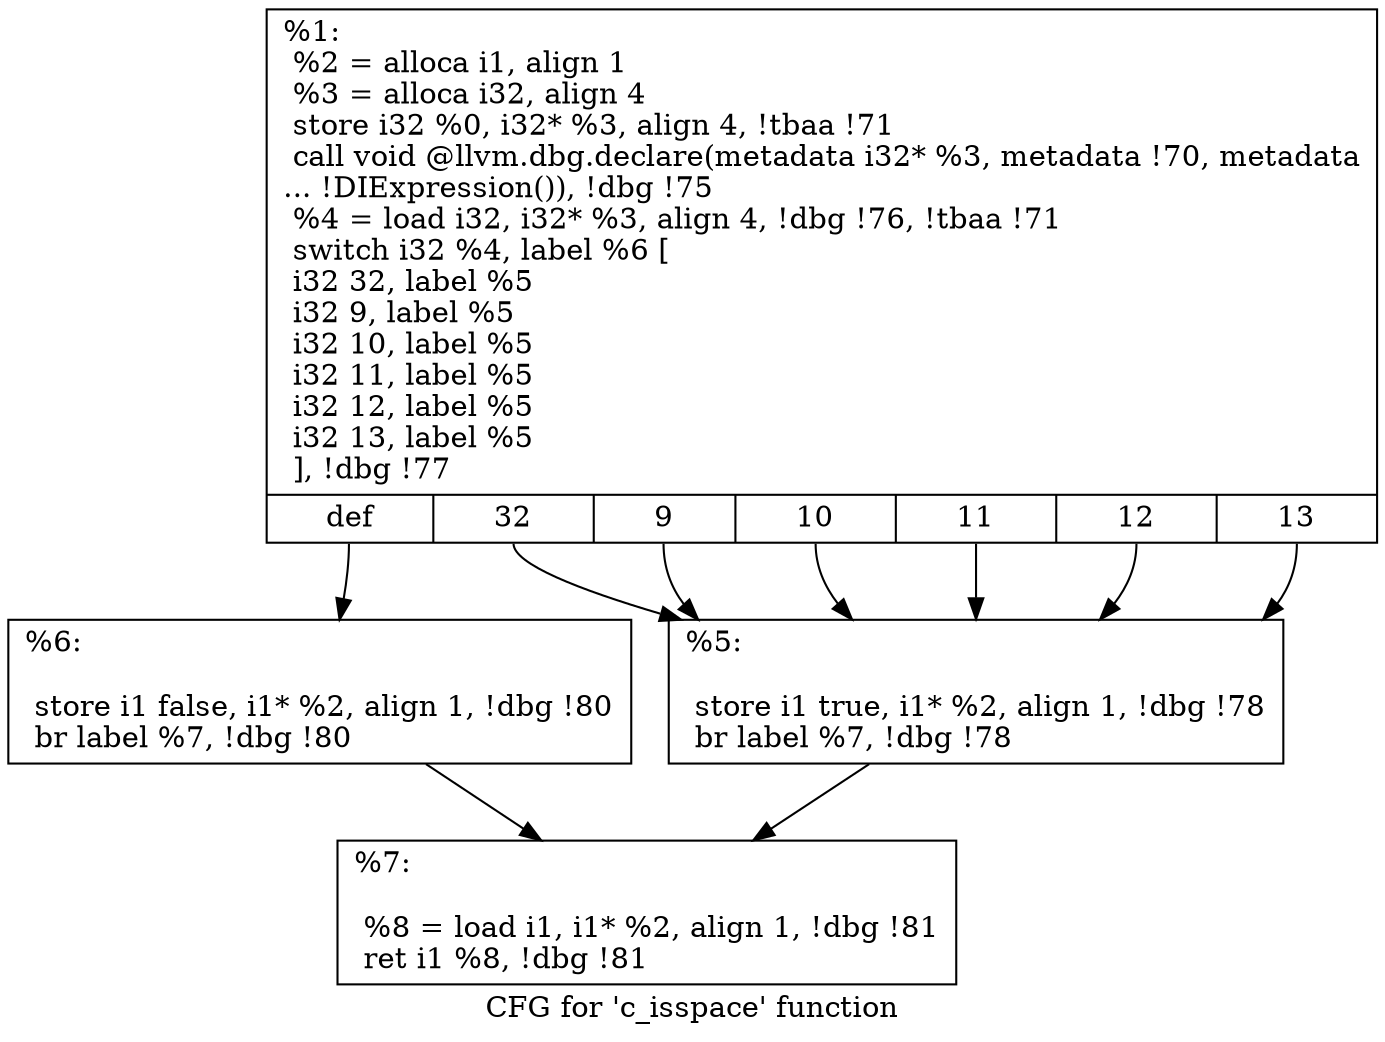digraph "CFG for 'c_isspace' function" {
	label="CFG for 'c_isspace' function";

	Node0x27d6e30 [shape=record,label="{%1:\l  %2 = alloca i1, align 1\l  %3 = alloca i32, align 4\l  store i32 %0, i32* %3, align 4, !tbaa !71\l  call void @llvm.dbg.declare(metadata i32* %3, metadata !70, metadata\l... !DIExpression()), !dbg !75\l  %4 = load i32, i32* %3, align 4, !dbg !76, !tbaa !71\l  switch i32 %4, label %6 [\l    i32 32, label %5\l    i32 9, label %5\l    i32 10, label %5\l    i32 11, label %5\l    i32 12, label %5\l    i32 13, label %5\l  ], !dbg !77\l|{<s0>def|<s1>32|<s2>9|<s3>10|<s4>11|<s5>12|<s6>13}}"];
	Node0x27d6e30:s0 -> Node0x27d6f00;
	Node0x27d6e30:s1 -> Node0x27d6eb0;
	Node0x27d6e30:s2 -> Node0x27d6eb0;
	Node0x27d6e30:s3 -> Node0x27d6eb0;
	Node0x27d6e30:s4 -> Node0x27d6eb0;
	Node0x27d6e30:s5 -> Node0x27d6eb0;
	Node0x27d6e30:s6 -> Node0x27d6eb0;
	Node0x27d6eb0 [shape=record,label="{%5:\l\l  store i1 true, i1* %2, align 1, !dbg !78\l  br label %7, !dbg !78\l}"];
	Node0x27d6eb0 -> Node0x27d6f50;
	Node0x27d6f00 [shape=record,label="{%6:\l\l  store i1 false, i1* %2, align 1, !dbg !80\l  br label %7, !dbg !80\l}"];
	Node0x27d6f00 -> Node0x27d6f50;
	Node0x27d6f50 [shape=record,label="{%7:\l\l  %8 = load i1, i1* %2, align 1, !dbg !81\l  ret i1 %8, !dbg !81\l}"];
}

